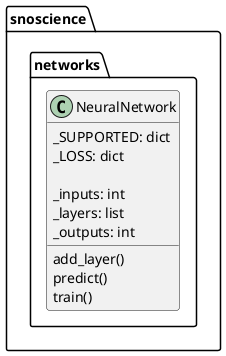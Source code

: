 @startuml

skinparam linetype ortho

package snoscience {

class networks.NeuralNetwork {
_SUPPORTED: dict
_LOSS: dict

_inputs: int
_layers: list
_outputs: int
__
add_layer()
predict()
train()
}

@enduml
